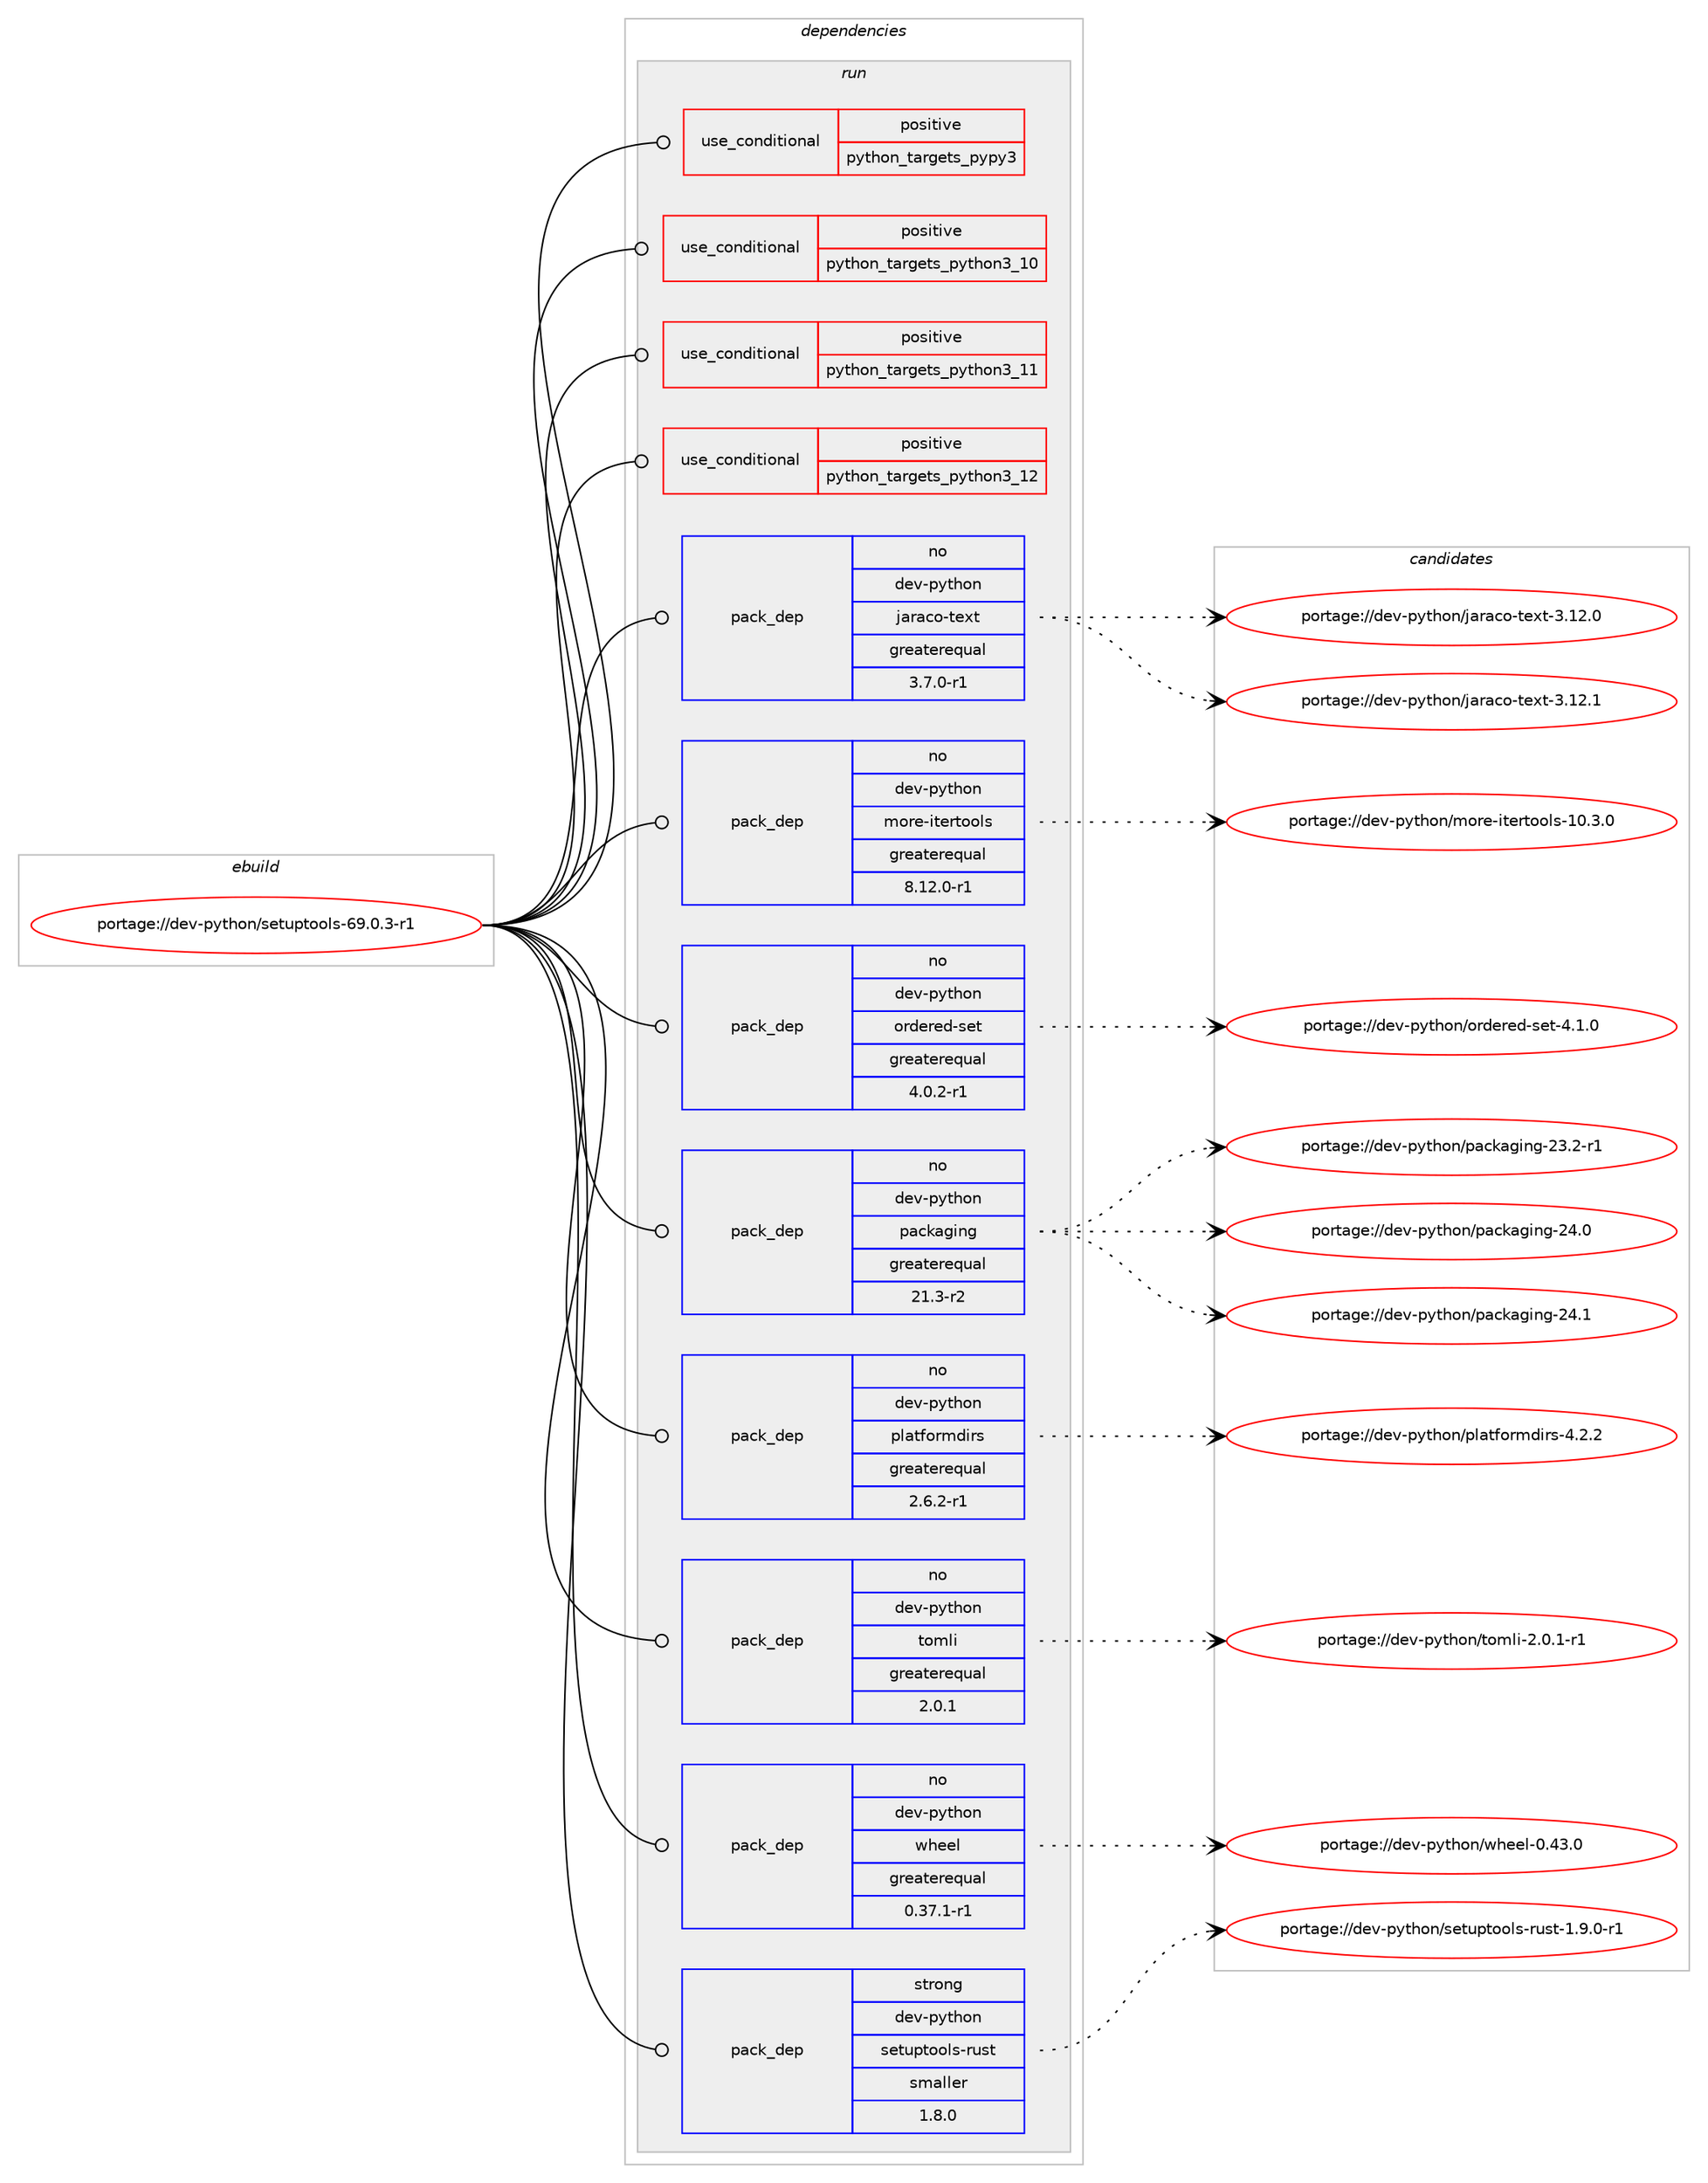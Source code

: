 digraph prolog {

# *************
# Graph options
# *************

newrank=true;
concentrate=true;
compound=true;
graph [rankdir=LR,fontname=Helvetica,fontsize=10,ranksep=1.5];#, ranksep=2.5, nodesep=0.2];
edge  [arrowhead=vee];
node  [fontname=Helvetica,fontsize=10];

# **********
# The ebuild
# **********

subgraph cluster_leftcol {
color=gray;
rank=same;
label=<<i>ebuild</i>>;
id [label="portage://dev-python/setuptools-69.0.3-r1", color=red, width=4, href="../dev-python/setuptools-69.0.3-r1.svg"];
}

# ****************
# The dependencies
# ****************

subgraph cluster_midcol {
color=gray;
label=<<i>dependencies</i>>;
subgraph cluster_compile {
fillcolor="#eeeeee";
style=filled;
label=<<i>compile</i>>;
}
subgraph cluster_compileandrun {
fillcolor="#eeeeee";
style=filled;
label=<<i>compile and run</i>>;
}
subgraph cluster_run {
fillcolor="#eeeeee";
style=filled;
label=<<i>run</i>>;
subgraph cond38172 {
dependency81858 [label=<<TABLE BORDER="0" CELLBORDER="1" CELLSPACING="0" CELLPADDING="4"><TR><TD ROWSPAN="3" CELLPADDING="10">use_conditional</TD></TR><TR><TD>positive</TD></TR><TR><TD>python_targets_pypy3</TD></TR></TABLE>>, shape=none, color=red];
# *** BEGIN UNKNOWN DEPENDENCY TYPE (TODO) ***
# dependency81858 -> package_dependency(portage://dev-python/setuptools-69.0.3-r1,run,no,dev-python,pypy3,none,[,,],any_same_slot,[use(enable(xml),positive)])
# *** END UNKNOWN DEPENDENCY TYPE (TODO) ***

}
id:e -> dependency81858:w [weight=20,style="solid",arrowhead="odot"];
subgraph cond38173 {
dependency81859 [label=<<TABLE BORDER="0" CELLBORDER="1" CELLSPACING="0" CELLPADDING="4"><TR><TD ROWSPAN="3" CELLPADDING="10">use_conditional</TD></TR><TR><TD>positive</TD></TR><TR><TD>python_targets_python3_10</TD></TR></TABLE>>, shape=none, color=red];
# *** BEGIN UNKNOWN DEPENDENCY TYPE (TODO) ***
# dependency81859 -> package_dependency(portage://dev-python/setuptools-69.0.3-r1,run,no,dev-lang,python,none,[,,],[slot(3.10)],[use(enable(xml),positive)])
# *** END UNKNOWN DEPENDENCY TYPE (TODO) ***

}
id:e -> dependency81859:w [weight=20,style="solid",arrowhead="odot"];
subgraph cond38174 {
dependency81860 [label=<<TABLE BORDER="0" CELLBORDER="1" CELLSPACING="0" CELLPADDING="4"><TR><TD ROWSPAN="3" CELLPADDING="10">use_conditional</TD></TR><TR><TD>positive</TD></TR><TR><TD>python_targets_python3_11</TD></TR></TABLE>>, shape=none, color=red];
# *** BEGIN UNKNOWN DEPENDENCY TYPE (TODO) ***
# dependency81860 -> package_dependency(portage://dev-python/setuptools-69.0.3-r1,run,no,dev-lang,python,none,[,,],[slot(3.11)],[use(enable(xml),positive)])
# *** END UNKNOWN DEPENDENCY TYPE (TODO) ***

}
id:e -> dependency81860:w [weight=20,style="solid",arrowhead="odot"];
subgraph cond38175 {
dependency81861 [label=<<TABLE BORDER="0" CELLBORDER="1" CELLSPACING="0" CELLPADDING="4"><TR><TD ROWSPAN="3" CELLPADDING="10">use_conditional</TD></TR><TR><TD>positive</TD></TR><TR><TD>python_targets_python3_12</TD></TR></TABLE>>, shape=none, color=red];
# *** BEGIN UNKNOWN DEPENDENCY TYPE (TODO) ***
# dependency81861 -> package_dependency(portage://dev-python/setuptools-69.0.3-r1,run,no,dev-lang,python,none,[,,],[slot(3.12)],[use(enable(xml),positive)])
# *** END UNKNOWN DEPENDENCY TYPE (TODO) ***

}
id:e -> dependency81861:w [weight=20,style="solid",arrowhead="odot"];
subgraph pack42448 {
dependency81862 [label=<<TABLE BORDER="0" CELLBORDER="1" CELLSPACING="0" CELLPADDING="4" WIDTH="220"><TR><TD ROWSPAN="6" CELLPADDING="30">pack_dep</TD></TR><TR><TD WIDTH="110">no</TD></TR><TR><TD>dev-python</TD></TR><TR><TD>jaraco-text</TD></TR><TR><TD>greaterequal</TD></TR><TR><TD>3.7.0-r1</TD></TR></TABLE>>, shape=none, color=blue];
}
id:e -> dependency81862:w [weight=20,style="solid",arrowhead="odot"];
subgraph pack42449 {
dependency81863 [label=<<TABLE BORDER="0" CELLBORDER="1" CELLSPACING="0" CELLPADDING="4" WIDTH="220"><TR><TD ROWSPAN="6" CELLPADDING="30">pack_dep</TD></TR><TR><TD WIDTH="110">no</TD></TR><TR><TD>dev-python</TD></TR><TR><TD>more-itertools</TD></TR><TR><TD>greaterequal</TD></TR><TR><TD>8.12.0-r1</TD></TR></TABLE>>, shape=none, color=blue];
}
id:e -> dependency81863:w [weight=20,style="solid",arrowhead="odot"];
subgraph pack42450 {
dependency81864 [label=<<TABLE BORDER="0" CELLBORDER="1" CELLSPACING="0" CELLPADDING="4" WIDTH="220"><TR><TD ROWSPAN="6" CELLPADDING="30">pack_dep</TD></TR><TR><TD WIDTH="110">no</TD></TR><TR><TD>dev-python</TD></TR><TR><TD>ordered-set</TD></TR><TR><TD>greaterequal</TD></TR><TR><TD>4.0.2-r1</TD></TR></TABLE>>, shape=none, color=blue];
}
id:e -> dependency81864:w [weight=20,style="solid",arrowhead="odot"];
subgraph pack42451 {
dependency81865 [label=<<TABLE BORDER="0" CELLBORDER="1" CELLSPACING="0" CELLPADDING="4" WIDTH="220"><TR><TD ROWSPAN="6" CELLPADDING="30">pack_dep</TD></TR><TR><TD WIDTH="110">no</TD></TR><TR><TD>dev-python</TD></TR><TR><TD>packaging</TD></TR><TR><TD>greaterequal</TD></TR><TR><TD>21.3-r2</TD></TR></TABLE>>, shape=none, color=blue];
}
id:e -> dependency81865:w [weight=20,style="solid",arrowhead="odot"];
subgraph pack42452 {
dependency81866 [label=<<TABLE BORDER="0" CELLBORDER="1" CELLSPACING="0" CELLPADDING="4" WIDTH="220"><TR><TD ROWSPAN="6" CELLPADDING="30">pack_dep</TD></TR><TR><TD WIDTH="110">no</TD></TR><TR><TD>dev-python</TD></TR><TR><TD>platformdirs</TD></TR><TR><TD>greaterequal</TD></TR><TR><TD>2.6.2-r1</TD></TR></TABLE>>, shape=none, color=blue];
}
id:e -> dependency81866:w [weight=20,style="solid",arrowhead="odot"];
subgraph pack42453 {
dependency81867 [label=<<TABLE BORDER="0" CELLBORDER="1" CELLSPACING="0" CELLPADDING="4" WIDTH="220"><TR><TD ROWSPAN="6" CELLPADDING="30">pack_dep</TD></TR><TR><TD WIDTH="110">no</TD></TR><TR><TD>dev-python</TD></TR><TR><TD>tomli</TD></TR><TR><TD>greaterequal</TD></TR><TR><TD>2.0.1</TD></TR></TABLE>>, shape=none, color=blue];
}
id:e -> dependency81867:w [weight=20,style="solid",arrowhead="odot"];
subgraph pack42454 {
dependency81868 [label=<<TABLE BORDER="0" CELLBORDER="1" CELLSPACING="0" CELLPADDING="4" WIDTH="220"><TR><TD ROWSPAN="6" CELLPADDING="30">pack_dep</TD></TR><TR><TD WIDTH="110">no</TD></TR><TR><TD>dev-python</TD></TR><TR><TD>wheel</TD></TR><TR><TD>greaterequal</TD></TR><TR><TD>0.37.1-r1</TD></TR></TABLE>>, shape=none, color=blue];
}
id:e -> dependency81868:w [weight=20,style="solid",arrowhead="odot"];
subgraph pack42455 {
dependency81869 [label=<<TABLE BORDER="0" CELLBORDER="1" CELLSPACING="0" CELLPADDING="4" WIDTH="220"><TR><TD ROWSPAN="6" CELLPADDING="30">pack_dep</TD></TR><TR><TD WIDTH="110">strong</TD></TR><TR><TD>dev-python</TD></TR><TR><TD>setuptools-rust</TD></TR><TR><TD>smaller</TD></TR><TR><TD>1.8.0</TD></TR></TABLE>>, shape=none, color=blue];
}
id:e -> dependency81869:w [weight=20,style="solid",arrowhead="odot"];
}
}

# **************
# The candidates
# **************

subgraph cluster_choices {
rank=same;
color=gray;
label=<<i>candidates</i>>;

subgraph choice42448 {
color=black;
nodesep=1;
choice10010111845112121116104111110471069711497991114511610112011645514649504648 [label="portage://dev-python/jaraco-text-3.12.0", color=red, width=4,href="../dev-python/jaraco-text-3.12.0.svg"];
choice10010111845112121116104111110471069711497991114511610112011645514649504649 [label="portage://dev-python/jaraco-text-3.12.1", color=red, width=4,href="../dev-python/jaraco-text-3.12.1.svg"];
dependency81862:e -> choice10010111845112121116104111110471069711497991114511610112011645514649504648:w [style=dotted,weight="100"];
dependency81862:e -> choice10010111845112121116104111110471069711497991114511610112011645514649504649:w [style=dotted,weight="100"];
}
subgraph choice42449 {
color=black;
nodesep=1;
choice10010111845112121116104111110471091111141014510511610111411611111110811545494846514648 [label="portage://dev-python/more-itertools-10.3.0", color=red, width=4,href="../dev-python/more-itertools-10.3.0.svg"];
dependency81863:e -> choice10010111845112121116104111110471091111141014510511610111411611111110811545494846514648:w [style=dotted,weight="100"];
}
subgraph choice42450 {
color=black;
nodesep=1;
choice100101118451121211161041111104711111410010111410110045115101116455246494648 [label="portage://dev-python/ordered-set-4.1.0", color=red, width=4,href="../dev-python/ordered-set-4.1.0.svg"];
dependency81864:e -> choice100101118451121211161041111104711111410010111410110045115101116455246494648:w [style=dotted,weight="100"];
}
subgraph choice42451 {
color=black;
nodesep=1;
choice100101118451121211161041111104711297991079710310511010345505146504511449 [label="portage://dev-python/packaging-23.2-r1", color=red, width=4,href="../dev-python/packaging-23.2-r1.svg"];
choice10010111845112121116104111110471129799107971031051101034550524648 [label="portage://dev-python/packaging-24.0", color=red, width=4,href="../dev-python/packaging-24.0.svg"];
choice10010111845112121116104111110471129799107971031051101034550524649 [label="portage://dev-python/packaging-24.1", color=red, width=4,href="../dev-python/packaging-24.1.svg"];
dependency81865:e -> choice100101118451121211161041111104711297991079710310511010345505146504511449:w [style=dotted,weight="100"];
dependency81865:e -> choice10010111845112121116104111110471129799107971031051101034550524648:w [style=dotted,weight="100"];
dependency81865:e -> choice10010111845112121116104111110471129799107971031051101034550524649:w [style=dotted,weight="100"];
}
subgraph choice42452 {
color=black;
nodesep=1;
choice100101118451121211161041111104711210897116102111114109100105114115455246504650 [label="portage://dev-python/platformdirs-4.2.2", color=red, width=4,href="../dev-python/platformdirs-4.2.2.svg"];
dependency81866:e -> choice100101118451121211161041111104711210897116102111114109100105114115455246504650:w [style=dotted,weight="100"];
}
subgraph choice42453 {
color=black;
nodesep=1;
choice10010111845112121116104111110471161111091081054550464846494511449 [label="portage://dev-python/tomli-2.0.1-r1", color=red, width=4,href="../dev-python/tomli-2.0.1-r1.svg"];
dependency81867:e -> choice10010111845112121116104111110471161111091081054550464846494511449:w [style=dotted,weight="100"];
}
subgraph choice42454 {
color=black;
nodesep=1;
choice100101118451121211161041111104711910410110110845484652514648 [label="portage://dev-python/wheel-0.43.0", color=red, width=4,href="../dev-python/wheel-0.43.0.svg"];
dependency81868:e -> choice100101118451121211161041111104711910410110110845484652514648:w [style=dotted,weight="100"];
}
subgraph choice42455 {
color=black;
nodesep=1;
choice1001011184511212111610411111047115101116117112116111111108115451141171151164549465746484511449 [label="portage://dev-python/setuptools-rust-1.9.0-r1", color=red, width=4,href="../dev-python/setuptools-rust-1.9.0-r1.svg"];
dependency81869:e -> choice1001011184511212111610411111047115101116117112116111111108115451141171151164549465746484511449:w [style=dotted,weight="100"];
}
}

}
